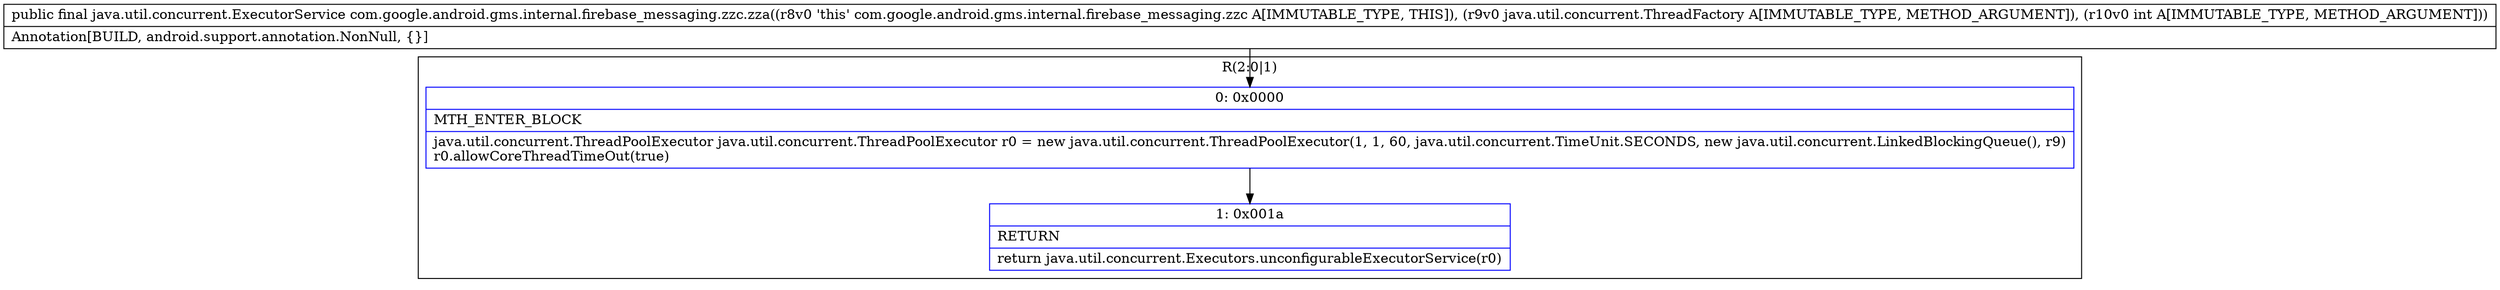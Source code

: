 digraph "CFG forcom.google.android.gms.internal.firebase_messaging.zzc.zza(Ljava\/util\/concurrent\/ThreadFactory;I)Ljava\/util\/concurrent\/ExecutorService;" {
subgraph cluster_Region_1540707270 {
label = "R(2:0|1)";
node [shape=record,color=blue];
Node_0 [shape=record,label="{0\:\ 0x0000|MTH_ENTER_BLOCK\l|java.util.concurrent.ThreadPoolExecutor java.util.concurrent.ThreadPoolExecutor r0 = new java.util.concurrent.ThreadPoolExecutor(1, 1, 60, java.util.concurrent.TimeUnit.SECONDS, new java.util.concurrent.LinkedBlockingQueue(), r9)\lr0.allowCoreThreadTimeOut(true)\l}"];
Node_1 [shape=record,label="{1\:\ 0x001a|RETURN\l|return java.util.concurrent.Executors.unconfigurableExecutorService(r0)\l}"];
}
MethodNode[shape=record,label="{public final java.util.concurrent.ExecutorService com.google.android.gms.internal.firebase_messaging.zzc.zza((r8v0 'this' com.google.android.gms.internal.firebase_messaging.zzc A[IMMUTABLE_TYPE, THIS]), (r9v0 java.util.concurrent.ThreadFactory A[IMMUTABLE_TYPE, METHOD_ARGUMENT]), (r10v0 int A[IMMUTABLE_TYPE, METHOD_ARGUMENT]))  | Annotation[BUILD, android.support.annotation.NonNull, \{\}]\l}"];
MethodNode -> Node_0;
Node_0 -> Node_1;
}

